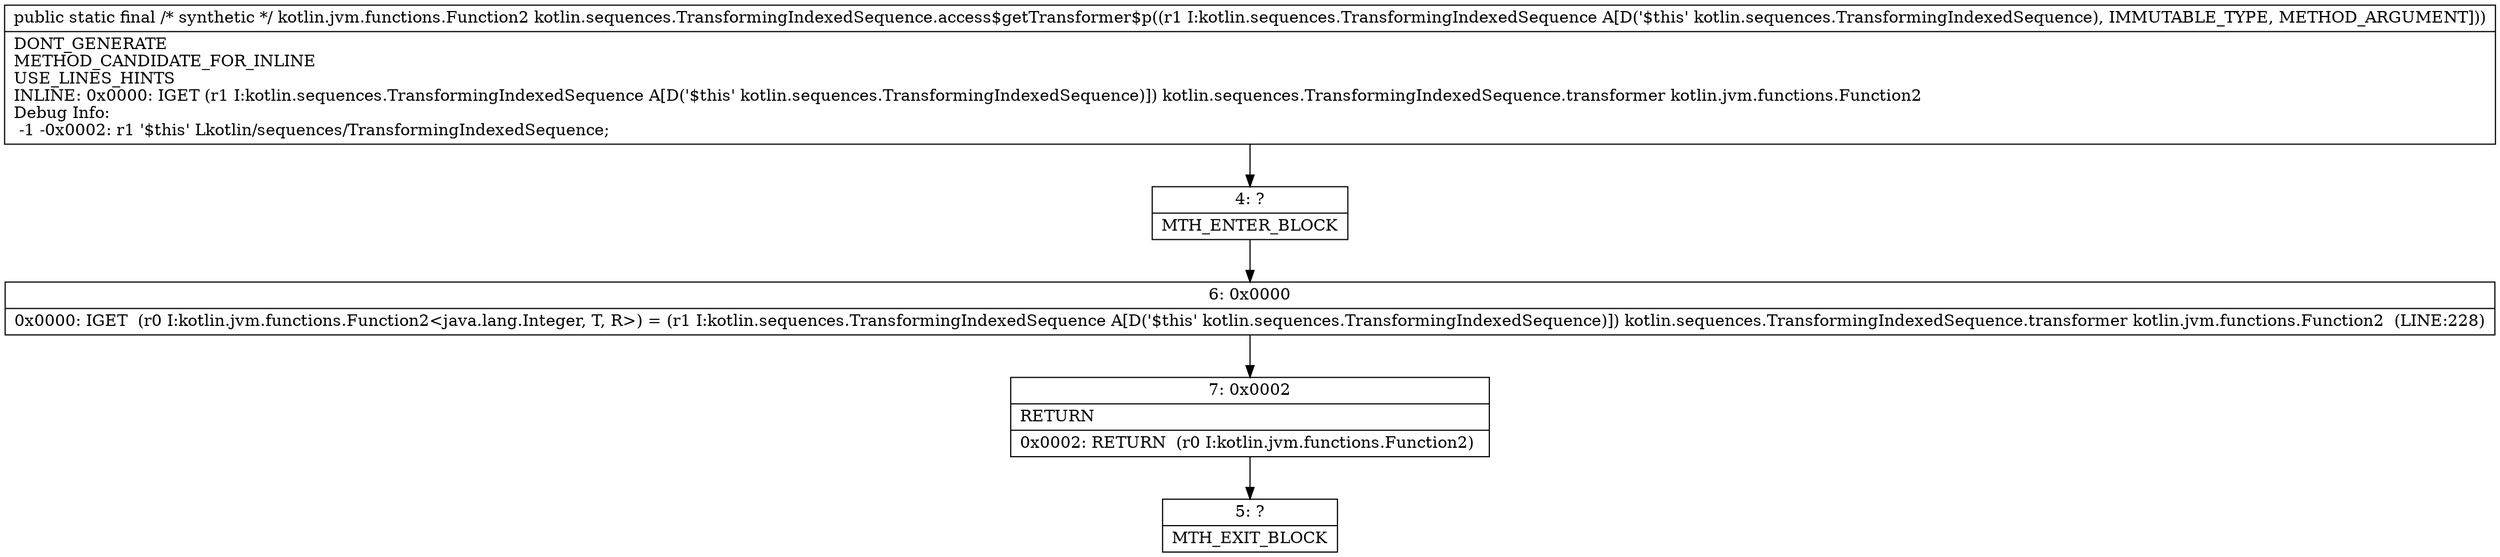 digraph "CFG forkotlin.sequences.TransformingIndexedSequence.access$getTransformer$p(Lkotlin\/sequences\/TransformingIndexedSequence;)Lkotlin\/jvm\/functions\/Function2;" {
Node_4 [shape=record,label="{4\:\ ?|MTH_ENTER_BLOCK\l}"];
Node_6 [shape=record,label="{6\:\ 0x0000|0x0000: IGET  (r0 I:kotlin.jvm.functions.Function2\<java.lang.Integer, T, R\>) = (r1 I:kotlin.sequences.TransformingIndexedSequence A[D('$this' kotlin.sequences.TransformingIndexedSequence)]) kotlin.sequences.TransformingIndexedSequence.transformer kotlin.jvm.functions.Function2  (LINE:228)\l}"];
Node_7 [shape=record,label="{7\:\ 0x0002|RETURN\l|0x0002: RETURN  (r0 I:kotlin.jvm.functions.Function2) \l}"];
Node_5 [shape=record,label="{5\:\ ?|MTH_EXIT_BLOCK\l}"];
MethodNode[shape=record,label="{public static final \/* synthetic *\/ kotlin.jvm.functions.Function2 kotlin.sequences.TransformingIndexedSequence.access$getTransformer$p((r1 I:kotlin.sequences.TransformingIndexedSequence A[D('$this' kotlin.sequences.TransformingIndexedSequence), IMMUTABLE_TYPE, METHOD_ARGUMENT]))  | DONT_GENERATE\lMETHOD_CANDIDATE_FOR_INLINE\lUSE_LINES_HINTS\lINLINE: 0x0000: IGET  (r1 I:kotlin.sequences.TransformingIndexedSequence A[D('$this' kotlin.sequences.TransformingIndexedSequence)]) kotlin.sequences.TransformingIndexedSequence.transformer kotlin.jvm.functions.Function2\lDebug Info:\l  \-1 \-0x0002: r1 '$this' Lkotlin\/sequences\/TransformingIndexedSequence;\l}"];
MethodNode -> Node_4;Node_4 -> Node_6;
Node_6 -> Node_7;
Node_7 -> Node_5;
}


